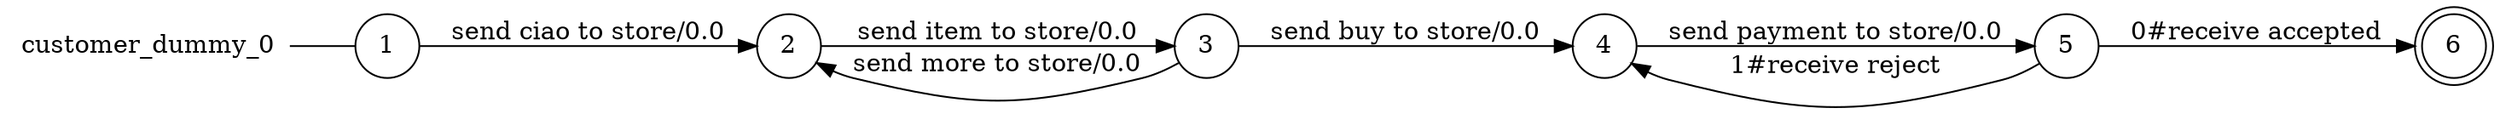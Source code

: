 digraph customer_dummy_0 {
	rankdir="LR";
	n_0 [label="customer_dummy_0", shape="plaintext"];
	n_1 [id="5", shape=circle, label="2"];
	n_2 [id="6", shape=circle, label="5"];
	n_3 [id="1", shape=circle, label="1"];
	n_0 -> n_3 [arrowhead=none];
	n_4 [id="2", shape=circle, label="4"];
	n_5 [id="8", shape=circle, label="3"];
	n_6 [id="4", shape=doublecircle, label="6"];

	n_5 -> n_1 [id="[$e|9]", label="send more to store/0.0"];
	n_4 -> n_2 [id="[$e|8]", label="send payment to store/0.0"];
	n_1 -> n_5 [id="[$e|3]", label="send item to store/0.0"];
	n_3 -> n_1 [id="[$e|0]", label="send ciao to store/0.0"];
	n_2 -> n_6 [id="[$e|4]", label="0#receive accepted"];
	n_2 -> n_4 [id="[$e|5]", label="1#receive reject"];
	n_5 -> n_4 [id="[$e|10]", label="send buy to store/0.0"];
}
